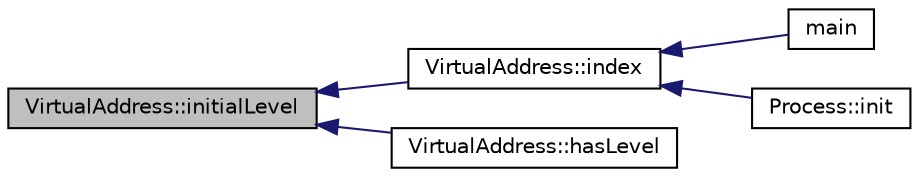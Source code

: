digraph "VirtualAddress::initialLevel"
{
  edge [fontname="Helvetica",fontsize="10",labelfontname="Helvetica",labelfontsize="10"];
  node [fontname="Helvetica",fontsize="10",shape=record];
  rankdir="LR";
  Node37 [label="VirtualAddress::initialLevel",height=0.2,width=0.4,color="black", fillcolor="grey75", style="filled", fontcolor="black"];
  Node37 -> Node38 [dir="back",color="midnightblue",fontsize="10",style="solid",fontname="Helvetica"];
  Node38 [label="VirtualAddress::index",height=0.2,width=0.4,color="black", fillcolor="white", style="filled",URL="$db/ded/class_virtual_address.html#afbcffcce1f528da3348a463df0a3e546"];
  Node38 -> Node39 [dir="back",color="midnightblue",fontsize="10",style="solid",fontname="Helvetica"];
  Node39 [label="main",height=0.2,width=0.4,color="black", fillcolor="white", style="filled",URL="$d3/d50/main__run__user__application_8cpp.html#ae66f6b31b5ad750f1fe042a706a4e3d4"];
  Node38 -> Node40 [dir="back",color="midnightblue",fontsize="10",style="solid",fontname="Helvetica"];
  Node40 [label="Process::init",height=0.2,width=0.4,color="black", fillcolor="white", style="filled",URL="$d1/d41/class_process.html#a136865d6931c5bc599db3cf2c93f149e"];
  Node37 -> Node41 [dir="back",color="midnightblue",fontsize="10",style="solid",fontname="Helvetica"];
  Node41 [label="VirtualAddress::hasLevel",height=0.2,width=0.4,color="black", fillcolor="white", style="filled",URL="$db/ded/class_virtual_address.html#a22dabc723e248dceb97df7315922728c"];
}
